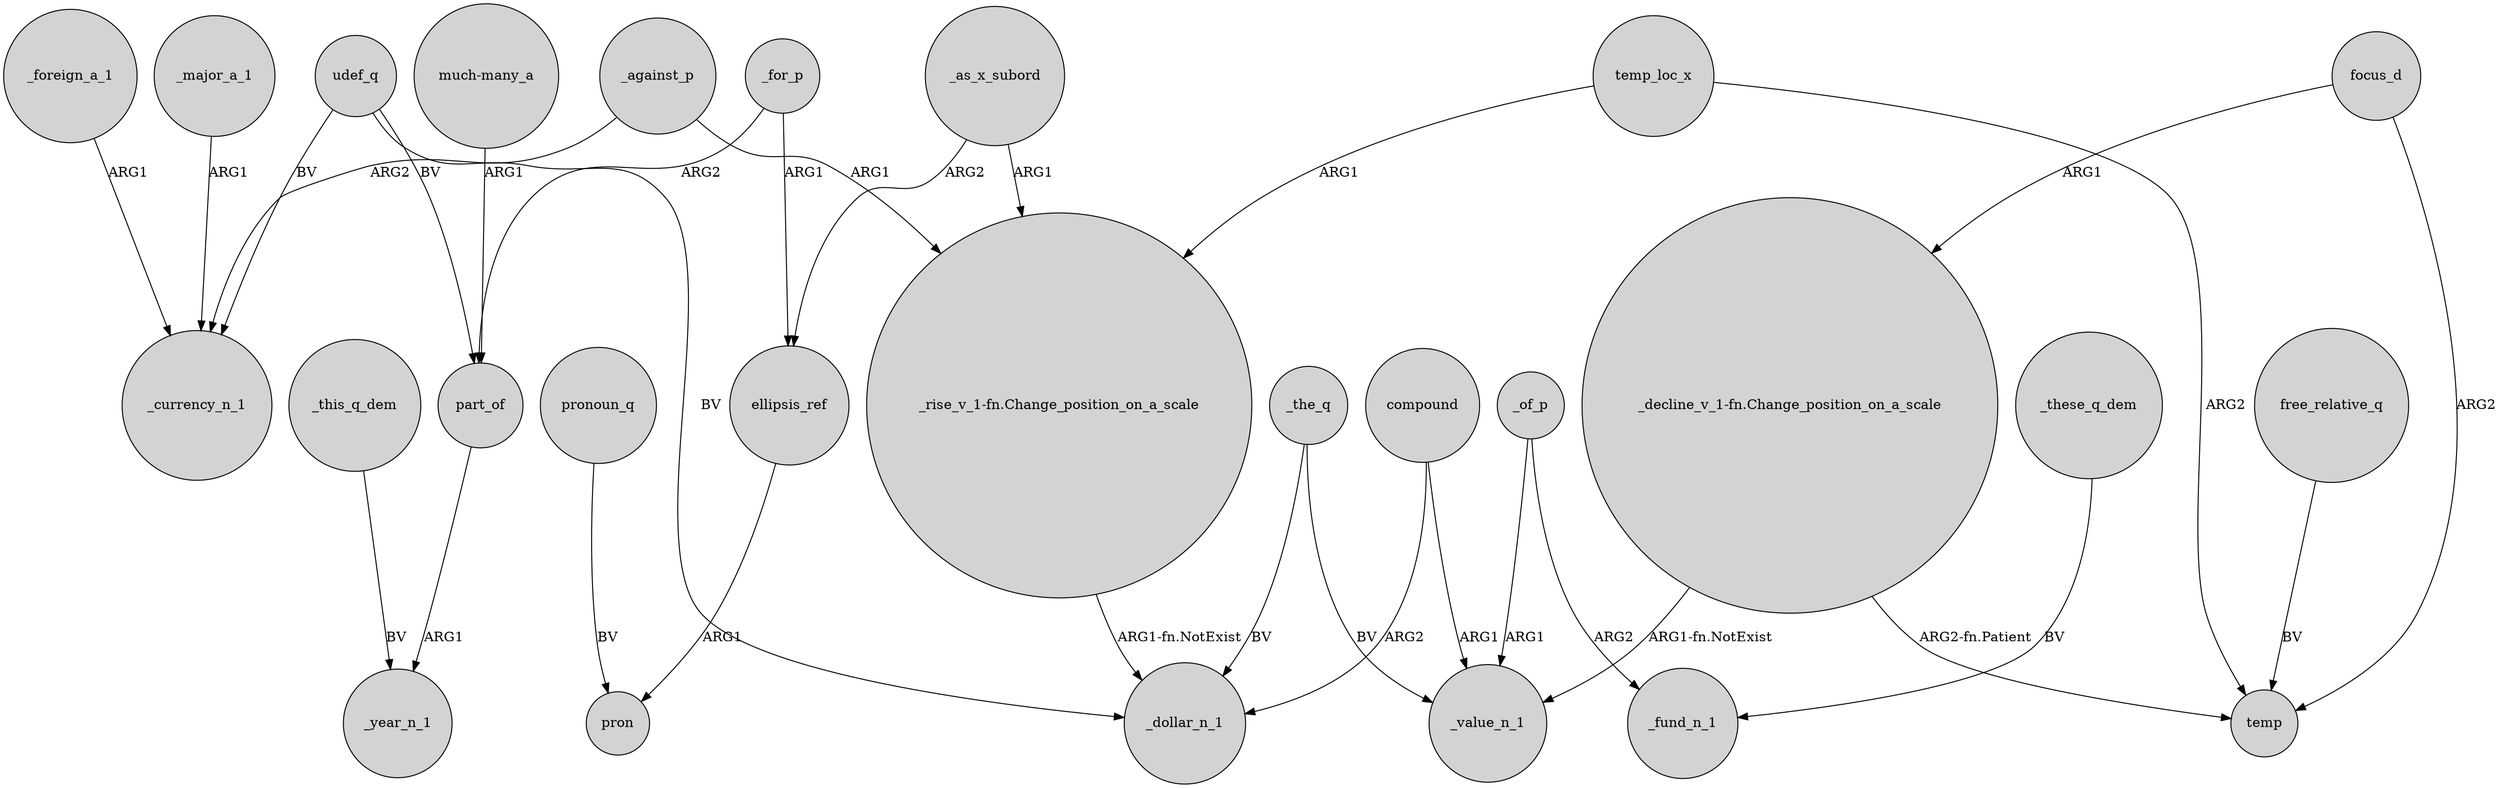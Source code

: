 digraph {
	node [shape=circle style=filled]
	_against_p -> _currency_n_1 [label=ARG2]
	focus_d -> "_decline_v_1-fn.Change_position_on_a_scale" [label=ARG1]
	udef_q -> part_of [label=BV]
	_as_x_subord -> "_rise_v_1-fn.Change_position_on_a_scale" [label=ARG1]
	"much-many_a" -> part_of [label=ARG1]
	_of_p -> _value_n_1 [label=ARG1]
	_the_q -> _dollar_n_1 [label=BV]
	ellipsis_ref -> pron [label=ARG1]
	_against_p -> "_rise_v_1-fn.Change_position_on_a_scale" [label=ARG1]
	temp_loc_x -> "_rise_v_1-fn.Change_position_on_a_scale" [label=ARG1]
	udef_q -> _currency_n_1 [label=BV]
	_for_p -> ellipsis_ref [label=ARG1]
	_for_p -> part_of [label=ARG2]
	pronoun_q -> pron [label=BV]
	temp_loc_x -> temp [label=ARG2]
	_of_p -> _fund_n_1 [label=ARG2]
	"_rise_v_1-fn.Change_position_on_a_scale" -> _dollar_n_1 [label="ARG1-fn.NotExist"]
	_the_q -> _value_n_1 [label=BV]
	_major_a_1 -> _currency_n_1 [label=ARG1]
	"_decline_v_1-fn.Change_position_on_a_scale" -> temp [label="ARG2-fn.Patient"]
	_as_x_subord -> ellipsis_ref [label=ARG2]
	_these_q_dem -> _fund_n_1 [label=BV]
	"_decline_v_1-fn.Change_position_on_a_scale" -> _value_n_1 [label="ARG1-fn.NotExist"]
	_foreign_a_1 -> _currency_n_1 [label=ARG1]
	part_of -> _year_n_1 [label=ARG1]
	compound -> _dollar_n_1 [label=ARG2]
	focus_d -> temp [label=ARG2]
	compound -> _value_n_1 [label=ARG1]
	free_relative_q -> temp [label=BV]
	udef_q -> _dollar_n_1 [label=BV]
	_this_q_dem -> _year_n_1 [label=BV]
}
